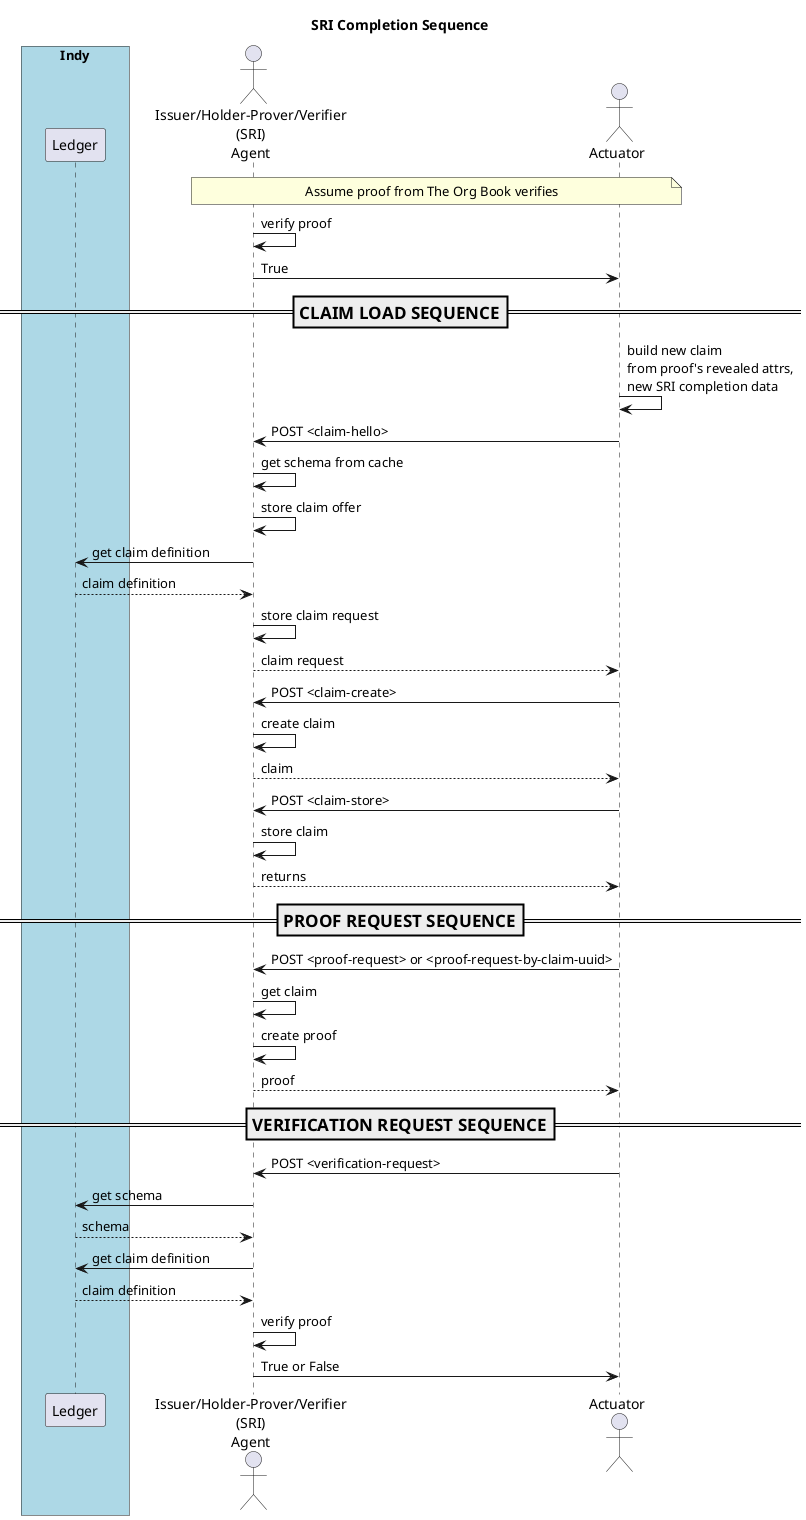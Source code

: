 @startuml
/'
Copyright 2017 Government of Canada - Public Services and Procurement Canada - buyandsell.gc.ca

Licensed under the Apache License, Version 2.0 (the "License");
you may not use this file except in compliance with the License.
You may obtain a copy of the License at

http://www.apache.org/licenses/LICENSE-2.0

Unless required by applicable law or agreed to in writing, software
distributed under the License is distributed on an "AS IS" BASIS,
WITHOUT WARRANTIES OR CONDITIONS OF ANY KIND, either express or implied.
See the License for the specific language governing permissions and
limitations under the License.
'/

skinparam ParticipantPadding 20
skinparam BoxPadding 20

title SRI Completion Sequence

box "Indy" #LightBlue
    participant "Ledger" as ledger
endbox

actor "Issuer/Holder-Prover/Verifier\n(SRI)\nAgent" as sag
actor "Actuator" as ator

note over sag, ator
Assume proof from The Org Book verifies
endnote

sag -> sag: verify proof
sag -> ator: True

=== CLAIM LOAD SEQUENCE ==
ator -> ator: build new claim\nfrom proof's revealed attrs,\nnew SRI completion data

ator -> sag: POST <claim-hello>
sag -> sag: get schema from cache
sag -> sag: store claim offer
sag -> ledger: get claim definition
ledger --> sag: claim definition
sag -> sag: store claim request
sag --> ator: claim request

ator -> sag: POST <claim-create>
sag -> sag: create claim
sag --> ator: claim
ator -> sag: POST <claim-store>
sag -> sag: store claim
sag --> ator: returns
 
=== PROOF REQUEST SEQUENCE ==
ator -> sag: POST <proof-request> or <proof-request-by-claim-uuid>
sag -> sag: get claim
sag -> sag: create proof
sag --> ator: proof

=== VERIFICATION REQUEST SEQUENCE ==
ator -> sag: POST <verification-request>
sag -> ledger: get schema
ledger --> sag: schema
sag -> ledger: get claim definition
ledger --> sag: claim definition
sag -> sag: verify proof
sag -> ator: True or False

@enduml
